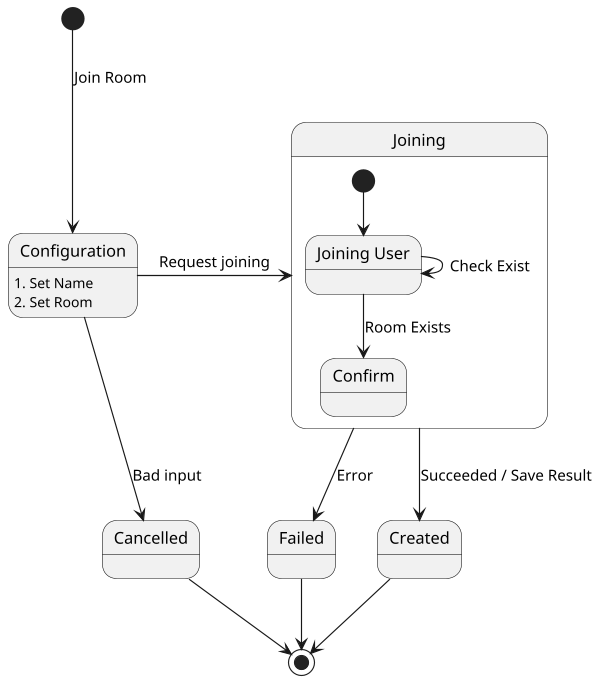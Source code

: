 @startuml State machine
scale 600 width

[*] --> Configuration : Join Room
Configuration: # Set Name
Configuration: # Set Room
Configuration -right-> Joining : Request joining
Configuration --> Cancelled : Bad input
Joining --> Created : Succeeded / Save Result
Joining --> Failed : Error
state Joining {
  state "Joining User" as join
  [*] --> join
  join --> join : Check Exist
  join --> Confirm : Room Exists
}
Created --> [*]
Cancelled --> [*]
Failed --> [*]

@enduml